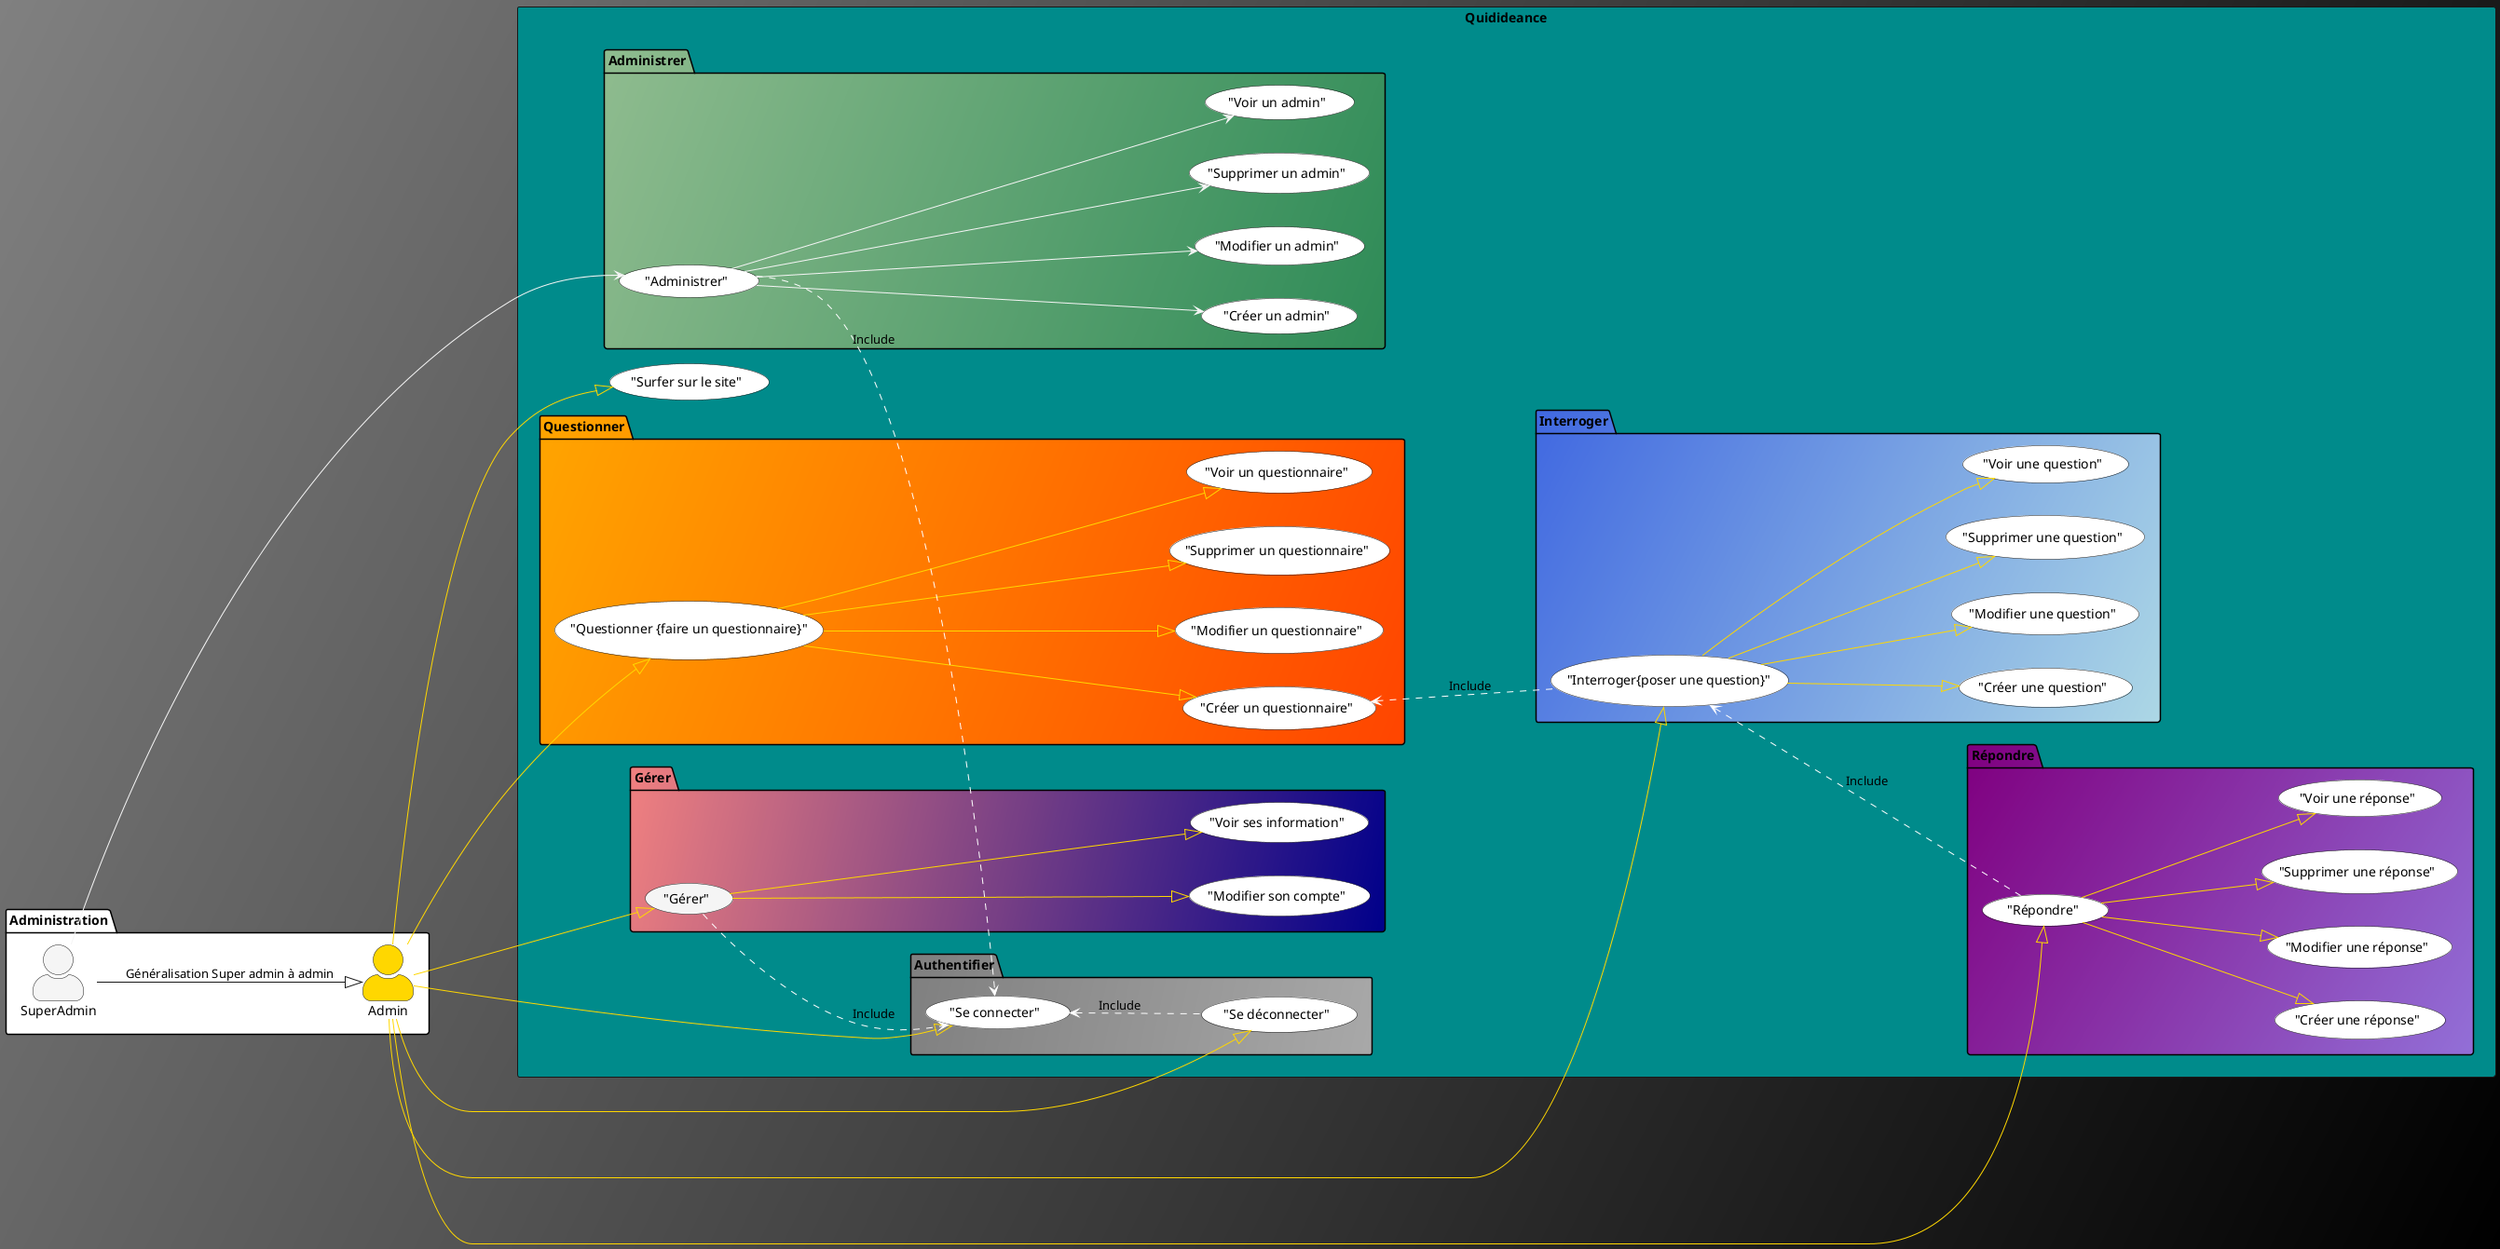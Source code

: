 @startuml Codecouleur
left to right direction
skinparam actorStyle awesome
skinparam backgroundcolor Grey/Black
skinparam classBackgroundColor Wheat|CornflowerBlue
package Administration #White{
    actor Admin as ADMIN #Gold
    actor SuperAdmin as SUPADMIN #WhiteSmoke
}


Rectangle Quidideance #DarkCyan {

    ("Surfer sur le site") as SURF #White
    
package Administrer #DarkSeaGreen/SeaGreen {
    ("Administrer") as ADM #White
    ("Créer un admin") as ADMNEW #White
    ("Modifier un admin") as ADMEDIT #White
    ("Supprimer un admin") as ADMDELETE #White
    ("Voir un admin") as ADMSHOW #White
}    
package Interroger #RoyalBlue/LightBlue {

    ("Interroger{poser une question}") as INT #White
    ("Créer une question") as INTNEW #White
    ("Modifier une question") as INTEDIT #White
    ("Supprimer une question") as INTDELETE #White
    ("Voir une question") as INTSHOW #White
}
package Questionner #Orange/OrangeRed {

    ("Questionner {faire un questionnaire}") as QUE #White
    ("Créer un questionnaire") as QUENEW #White
    ("Modifier un questionnaire") as QUEEDIT #White
    ("Supprimer un questionnaire") as QUEDELETE #White
    ("Voir un questionnaire") as QUESHOW #White
}

package Répondre #Purple/MediumPurple {

    ("Répondre") as REP #White
    ("Créer une réponse") as REPNEW #White
    ("Modifier une réponse") as REPEDIT #White
    ("Supprimer une réponse") as REPDELETE #White
    ("Voir une réponse") as REPSHOW #White
}
package Gérer #LightCoral/DarkBlue {

    ("Gérer") as GER #WhiteSmoke
    ("Modifier son compte") as GEREDIT #White
    ("Voir ses information") as GERSHOW #White
}
package Authentifier #Grey/DarkGrey {
    ("Se connecter") as CON #White
    ("Se déconnecter") as DEC #White
}


    SUPADMIN--|> ADMIN : Généralisation Super admin à admin



    ADMIN--up-|>CON #Gold
    ADMIN---|>DEC #Gold
    ADMIN--|>SURF #Gold



    ADMIN---|>QUE #Gold 
    QUE---|>QUENEW #Gold
    QUE---|>QUEEDIT #Gold
    QUE---|>QUEDELETE #Gold
    QUE---|>QUESHOW #Gold   

    ADMIN---|>INT #Gold
    INT---|>INTNEW #Gold
    INT---|>INTEDIT #Gold
    INT---|>INTDELETE #Gold
    INT---|>INTSHOW #Gold

    ADMIN---|>REP #Gold
    REP---|>REPNEW #Gold
    REP---|>REPEDIT #Gold
    REP---|>REPDELETE #Gold
    REP---|>REPSHOW #Gold

    ADMIN---|>GER #Gold
    GER---|>GEREDIT #Gold
    GER---|>GERSHOW #Gold

    SUPADMIN----->ADM #WhiteSmoke
    ADM--->ADMNEW #WhiteSmoke
    ADM--->ADMEDIT #WhiteSmoke
    ADM--->ADMDELETE #WhiteSmoke
    ADM--->ADMSHOW #WhiteSmoke

    CON<.-DEC #White : Include
    ADM-.>CON #White : Include
    GER-.>CON #White : Include
    QUENEW<..-INT #White : Include
    INT<..-REP #White : Include
    
    
    
    
    



      
    
  
}

@enduml
